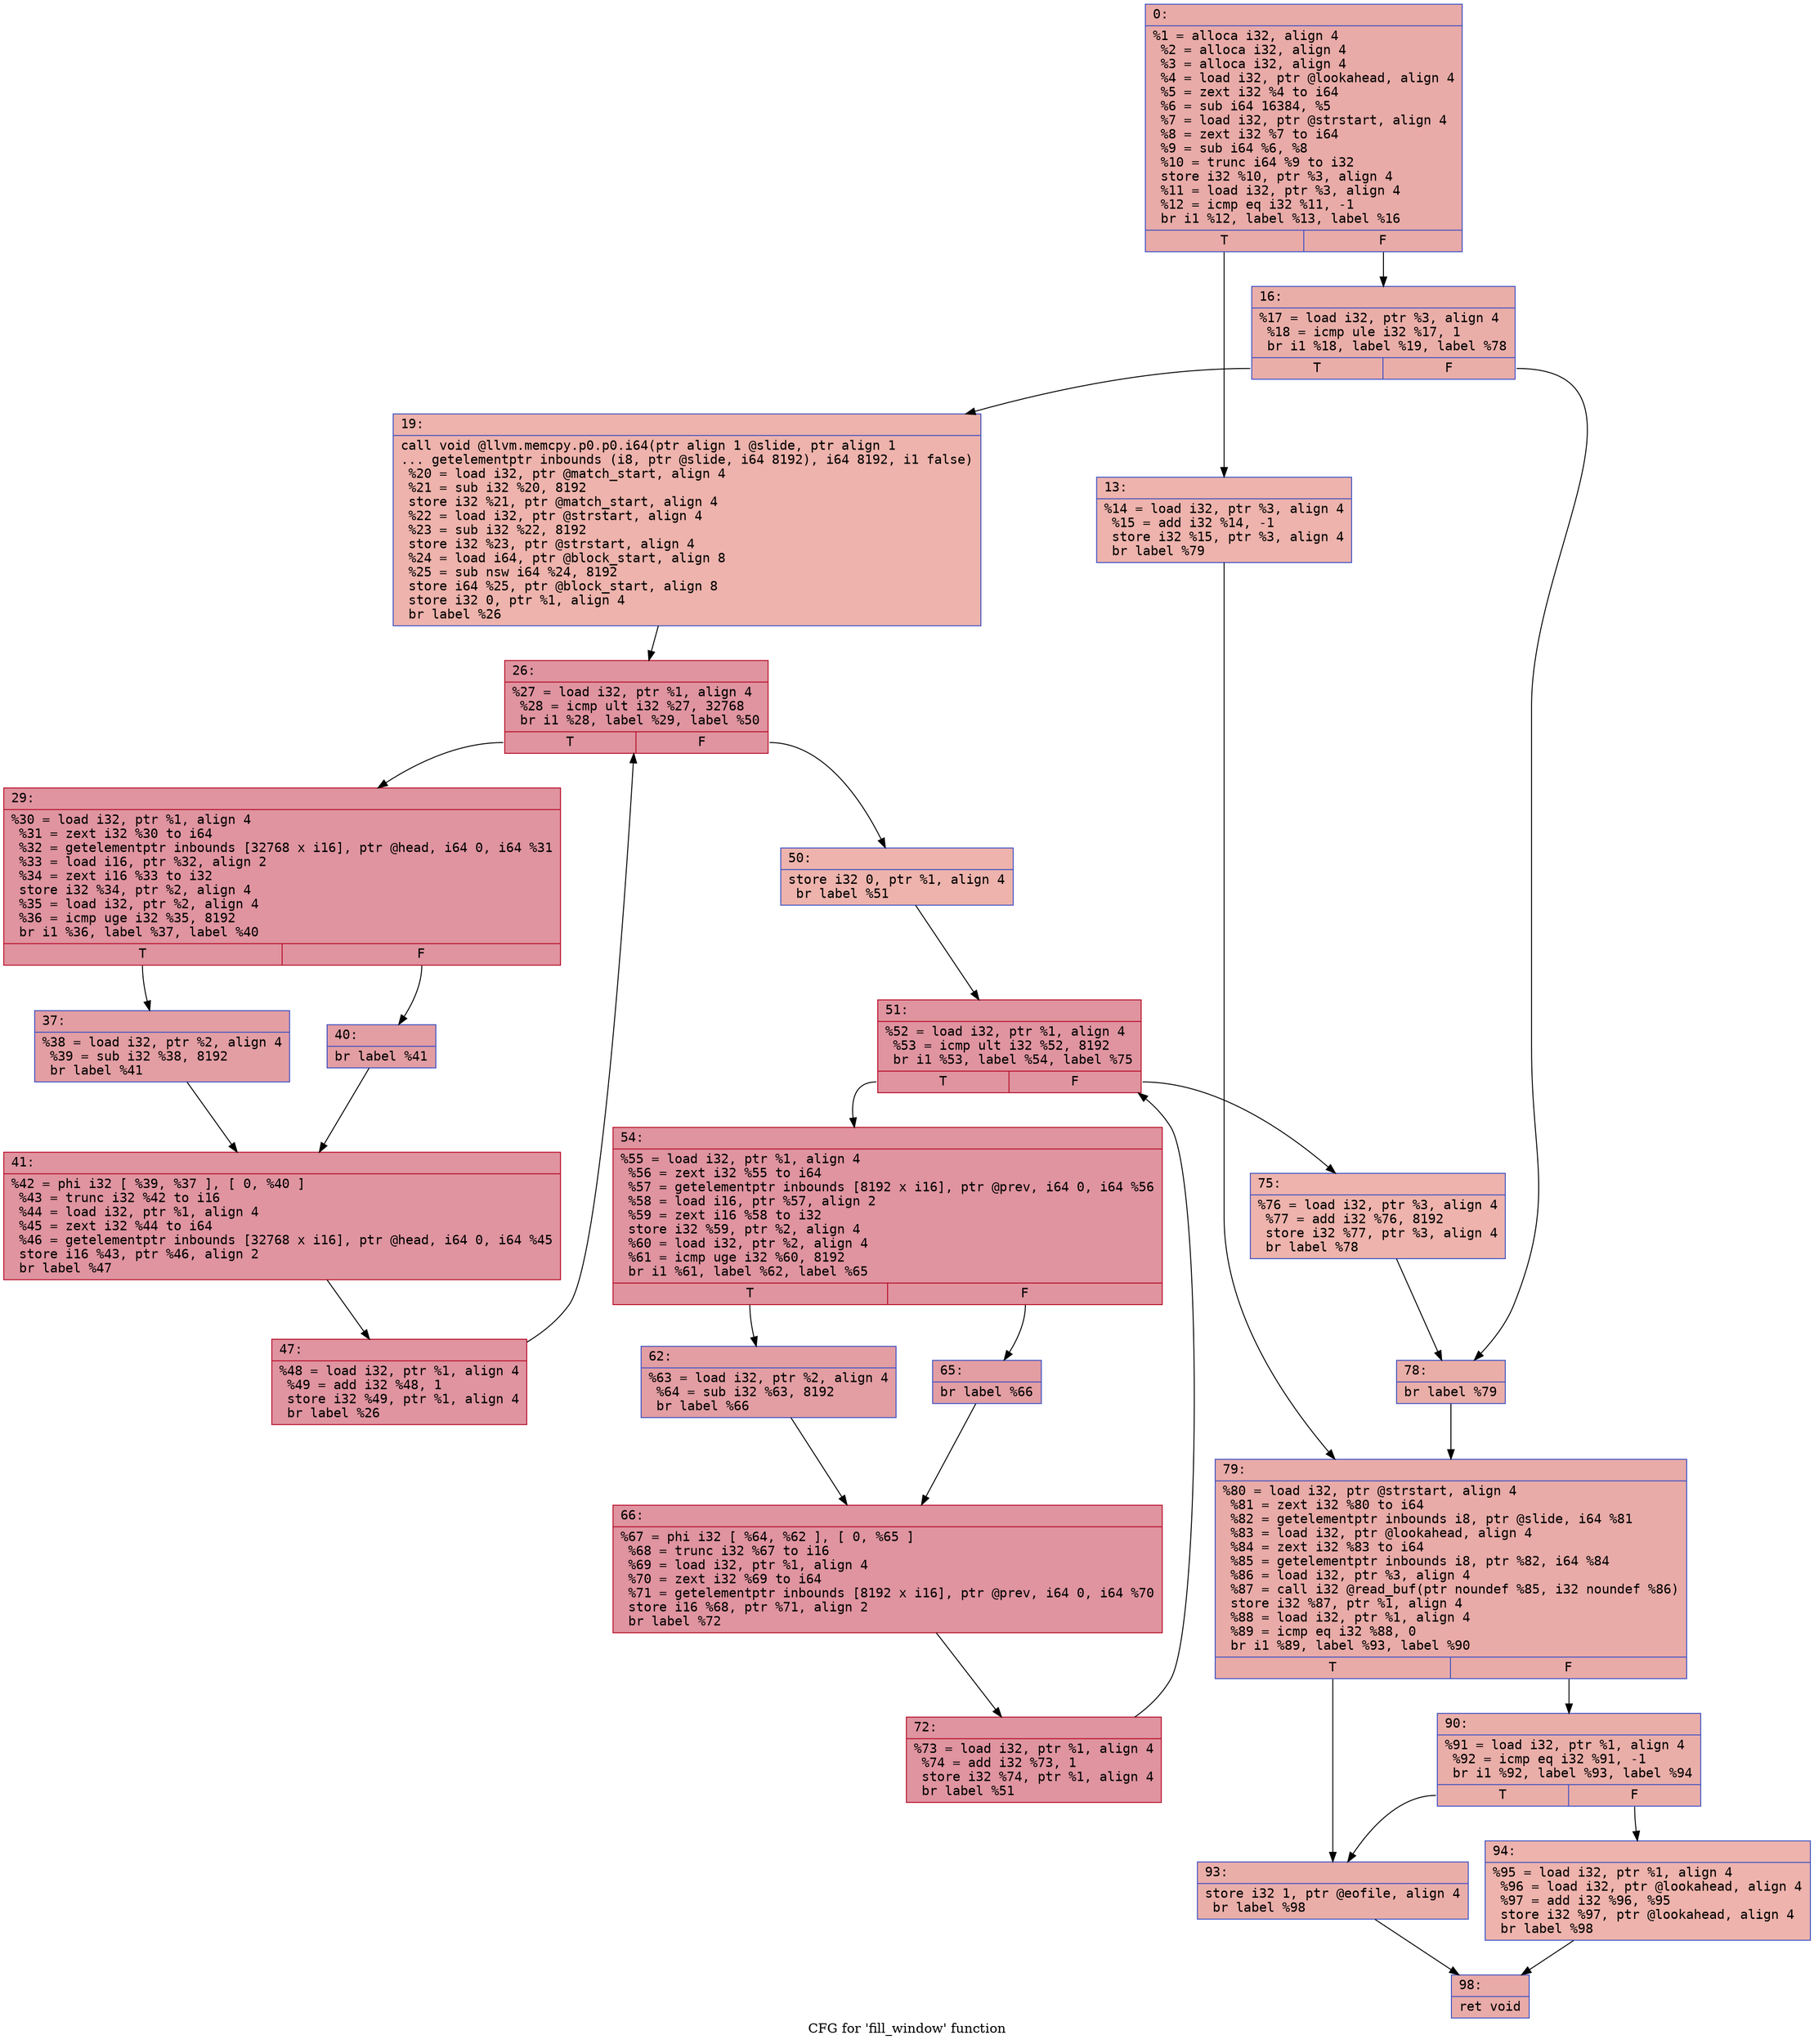 digraph "CFG for 'fill_window' function" {
	label="CFG for 'fill_window' function";

	Node0x60000389e6c0 [shape=record,color="#3d50c3ff", style=filled, fillcolor="#cc403a70" fontname="Courier",label="{0:\l|  %1 = alloca i32, align 4\l  %2 = alloca i32, align 4\l  %3 = alloca i32, align 4\l  %4 = load i32, ptr @lookahead, align 4\l  %5 = zext i32 %4 to i64\l  %6 = sub i64 16384, %5\l  %7 = load i32, ptr @strstart, align 4\l  %8 = zext i32 %7 to i64\l  %9 = sub i64 %6, %8\l  %10 = trunc i64 %9 to i32\l  store i32 %10, ptr %3, align 4\l  %11 = load i32, ptr %3, align 4\l  %12 = icmp eq i32 %11, -1\l  br i1 %12, label %13, label %16\l|{<s0>T|<s1>F}}"];
	Node0x60000389e6c0:s0 -> Node0x60000389e760[tooltip="0 -> 13\nProbability 37.50%" ];
	Node0x60000389e6c0:s1 -> Node0x60000389e7b0[tooltip="0 -> 16\nProbability 62.50%" ];
	Node0x60000389e760 [shape=record,color="#3d50c3ff", style=filled, fillcolor="#d6524470" fontname="Courier",label="{13:\l|  %14 = load i32, ptr %3, align 4\l  %15 = add i32 %14, -1\l  store i32 %15, ptr %3, align 4\l  br label %79\l}"];
	Node0x60000389e760 -> Node0x60000389ed00[tooltip="13 -> 79\nProbability 100.00%" ];
	Node0x60000389e7b0 [shape=record,color="#3d50c3ff", style=filled, fillcolor="#d0473d70" fontname="Courier",label="{16:\l|  %17 = load i32, ptr %3, align 4\l  %18 = icmp ule i32 %17, 1\l  br i1 %18, label %19, label %78\l|{<s0>T|<s1>F}}"];
	Node0x60000389e7b0:s0 -> Node0x60000389e800[tooltip="16 -> 19\nProbability 50.00%" ];
	Node0x60000389e7b0:s1 -> Node0x60000389ecb0[tooltip="16 -> 78\nProbability 50.00%" ];
	Node0x60000389e800 [shape=record,color="#3d50c3ff", style=filled, fillcolor="#d6524470" fontname="Courier",label="{19:\l|  call void @llvm.memcpy.p0.p0.i64(ptr align 1 @slide, ptr align 1\l... getelementptr inbounds (i8, ptr @slide, i64 8192), i64 8192, i1 false)\l  %20 = load i32, ptr @match_start, align 4\l  %21 = sub i32 %20, 8192\l  store i32 %21, ptr @match_start, align 4\l  %22 = load i32, ptr @strstart, align 4\l  %23 = sub i32 %22, 8192\l  store i32 %23, ptr @strstart, align 4\l  %24 = load i64, ptr @block_start, align 8\l  %25 = sub nsw i64 %24, 8192\l  store i64 %25, ptr @block_start, align 8\l  store i32 0, ptr %1, align 4\l  br label %26\l}"];
	Node0x60000389e800 -> Node0x60000389e850[tooltip="19 -> 26\nProbability 100.00%" ];
	Node0x60000389e850 [shape=record,color="#b70d28ff", style=filled, fillcolor="#b70d2870" fontname="Courier",label="{26:\l|  %27 = load i32, ptr %1, align 4\l  %28 = icmp ult i32 %27, 32768\l  br i1 %28, label %29, label %50\l|{<s0>T|<s1>F}}"];
	Node0x60000389e850:s0 -> Node0x60000389e8a0[tooltip="26 -> 29\nProbability 96.88%" ];
	Node0x60000389e850:s1 -> Node0x60000389ea30[tooltip="26 -> 50\nProbability 3.12%" ];
	Node0x60000389e8a0 [shape=record,color="#b70d28ff", style=filled, fillcolor="#b70d2870" fontname="Courier",label="{29:\l|  %30 = load i32, ptr %1, align 4\l  %31 = zext i32 %30 to i64\l  %32 = getelementptr inbounds [32768 x i16], ptr @head, i64 0, i64 %31\l  %33 = load i16, ptr %32, align 2\l  %34 = zext i16 %33 to i32\l  store i32 %34, ptr %2, align 4\l  %35 = load i32, ptr %2, align 4\l  %36 = icmp uge i32 %35, 8192\l  br i1 %36, label %37, label %40\l|{<s0>T|<s1>F}}"];
	Node0x60000389e8a0:s0 -> Node0x60000389e8f0[tooltip="29 -> 37\nProbability 50.00%" ];
	Node0x60000389e8a0:s1 -> Node0x60000389e940[tooltip="29 -> 40\nProbability 50.00%" ];
	Node0x60000389e8f0 [shape=record,color="#3d50c3ff", style=filled, fillcolor="#be242e70" fontname="Courier",label="{37:\l|  %38 = load i32, ptr %2, align 4\l  %39 = sub i32 %38, 8192\l  br label %41\l}"];
	Node0x60000389e8f0 -> Node0x60000389e990[tooltip="37 -> 41\nProbability 100.00%" ];
	Node0x60000389e940 [shape=record,color="#3d50c3ff", style=filled, fillcolor="#be242e70" fontname="Courier",label="{40:\l|  br label %41\l}"];
	Node0x60000389e940 -> Node0x60000389e990[tooltip="40 -> 41\nProbability 100.00%" ];
	Node0x60000389e990 [shape=record,color="#b70d28ff", style=filled, fillcolor="#b70d2870" fontname="Courier",label="{41:\l|  %42 = phi i32 [ %39, %37 ], [ 0, %40 ]\l  %43 = trunc i32 %42 to i16\l  %44 = load i32, ptr %1, align 4\l  %45 = zext i32 %44 to i64\l  %46 = getelementptr inbounds [32768 x i16], ptr @head, i64 0, i64 %45\l  store i16 %43, ptr %46, align 2\l  br label %47\l}"];
	Node0x60000389e990 -> Node0x60000389e9e0[tooltip="41 -> 47\nProbability 100.00%" ];
	Node0x60000389e9e0 [shape=record,color="#b70d28ff", style=filled, fillcolor="#b70d2870" fontname="Courier",label="{47:\l|  %48 = load i32, ptr %1, align 4\l  %49 = add i32 %48, 1\l  store i32 %49, ptr %1, align 4\l  br label %26\l}"];
	Node0x60000389e9e0 -> Node0x60000389e850[tooltip="47 -> 26\nProbability 100.00%" ];
	Node0x60000389ea30 [shape=record,color="#3d50c3ff", style=filled, fillcolor="#d6524470" fontname="Courier",label="{50:\l|  store i32 0, ptr %1, align 4\l  br label %51\l}"];
	Node0x60000389ea30 -> Node0x60000389ea80[tooltip="50 -> 51\nProbability 100.00%" ];
	Node0x60000389ea80 [shape=record,color="#b70d28ff", style=filled, fillcolor="#b70d2870" fontname="Courier",label="{51:\l|  %52 = load i32, ptr %1, align 4\l  %53 = icmp ult i32 %52, 8192\l  br i1 %53, label %54, label %75\l|{<s0>T|<s1>F}}"];
	Node0x60000389ea80:s0 -> Node0x60000389ead0[tooltip="51 -> 54\nProbability 96.88%" ];
	Node0x60000389ea80:s1 -> Node0x60000389ec60[tooltip="51 -> 75\nProbability 3.12%" ];
	Node0x60000389ead0 [shape=record,color="#b70d28ff", style=filled, fillcolor="#b70d2870" fontname="Courier",label="{54:\l|  %55 = load i32, ptr %1, align 4\l  %56 = zext i32 %55 to i64\l  %57 = getelementptr inbounds [8192 x i16], ptr @prev, i64 0, i64 %56\l  %58 = load i16, ptr %57, align 2\l  %59 = zext i16 %58 to i32\l  store i32 %59, ptr %2, align 4\l  %60 = load i32, ptr %2, align 4\l  %61 = icmp uge i32 %60, 8192\l  br i1 %61, label %62, label %65\l|{<s0>T|<s1>F}}"];
	Node0x60000389ead0:s0 -> Node0x60000389eb20[tooltip="54 -> 62\nProbability 50.00%" ];
	Node0x60000389ead0:s1 -> Node0x60000389eb70[tooltip="54 -> 65\nProbability 50.00%" ];
	Node0x60000389eb20 [shape=record,color="#3d50c3ff", style=filled, fillcolor="#be242e70" fontname="Courier",label="{62:\l|  %63 = load i32, ptr %2, align 4\l  %64 = sub i32 %63, 8192\l  br label %66\l}"];
	Node0x60000389eb20 -> Node0x60000389ebc0[tooltip="62 -> 66\nProbability 100.00%" ];
	Node0x60000389eb70 [shape=record,color="#3d50c3ff", style=filled, fillcolor="#be242e70" fontname="Courier",label="{65:\l|  br label %66\l}"];
	Node0x60000389eb70 -> Node0x60000389ebc0[tooltip="65 -> 66\nProbability 100.00%" ];
	Node0x60000389ebc0 [shape=record,color="#b70d28ff", style=filled, fillcolor="#b70d2870" fontname="Courier",label="{66:\l|  %67 = phi i32 [ %64, %62 ], [ 0, %65 ]\l  %68 = trunc i32 %67 to i16\l  %69 = load i32, ptr %1, align 4\l  %70 = zext i32 %69 to i64\l  %71 = getelementptr inbounds [8192 x i16], ptr @prev, i64 0, i64 %70\l  store i16 %68, ptr %71, align 2\l  br label %72\l}"];
	Node0x60000389ebc0 -> Node0x60000389ec10[tooltip="66 -> 72\nProbability 100.00%" ];
	Node0x60000389ec10 [shape=record,color="#b70d28ff", style=filled, fillcolor="#b70d2870" fontname="Courier",label="{72:\l|  %73 = load i32, ptr %1, align 4\l  %74 = add i32 %73, 1\l  store i32 %74, ptr %1, align 4\l  br label %51\l}"];
	Node0x60000389ec10 -> Node0x60000389ea80[tooltip="72 -> 51\nProbability 100.00%" ];
	Node0x60000389ec60 [shape=record,color="#3d50c3ff", style=filled, fillcolor="#d6524470" fontname="Courier",label="{75:\l|  %76 = load i32, ptr %3, align 4\l  %77 = add i32 %76, 8192\l  store i32 %77, ptr %3, align 4\l  br label %78\l}"];
	Node0x60000389ec60 -> Node0x60000389ecb0[tooltip="75 -> 78\nProbability 100.00%" ];
	Node0x60000389ecb0 [shape=record,color="#3d50c3ff", style=filled, fillcolor="#d0473d70" fontname="Courier",label="{78:\l|  br label %79\l}"];
	Node0x60000389ecb0 -> Node0x60000389ed00[tooltip="78 -> 79\nProbability 100.00%" ];
	Node0x60000389ed00 [shape=record,color="#3d50c3ff", style=filled, fillcolor="#cc403a70" fontname="Courier",label="{79:\l|  %80 = load i32, ptr @strstart, align 4\l  %81 = zext i32 %80 to i64\l  %82 = getelementptr inbounds i8, ptr @slide, i64 %81\l  %83 = load i32, ptr @lookahead, align 4\l  %84 = zext i32 %83 to i64\l  %85 = getelementptr inbounds i8, ptr %82, i64 %84\l  %86 = load i32, ptr %3, align 4\l  %87 = call i32 @read_buf(ptr noundef %85, i32 noundef %86)\l  store i32 %87, ptr %1, align 4\l  %88 = load i32, ptr %1, align 4\l  %89 = icmp eq i32 %88, 0\l  br i1 %89, label %93, label %90\l|{<s0>T|<s1>F}}"];
	Node0x60000389ed00:s0 -> Node0x60000389eda0[tooltip="79 -> 93\nProbability 37.50%" ];
	Node0x60000389ed00:s1 -> Node0x60000389ed50[tooltip="79 -> 90\nProbability 62.50%" ];
	Node0x60000389ed50 [shape=record,color="#3d50c3ff", style=filled, fillcolor="#d0473d70" fontname="Courier",label="{90:\l|  %91 = load i32, ptr %1, align 4\l  %92 = icmp eq i32 %91, -1\l  br i1 %92, label %93, label %94\l|{<s0>T|<s1>F}}"];
	Node0x60000389ed50:s0 -> Node0x60000389eda0[tooltip="90 -> 93\nProbability 37.50%" ];
	Node0x60000389ed50:s1 -> Node0x60000389edf0[tooltip="90 -> 94\nProbability 62.50%" ];
	Node0x60000389eda0 [shape=record,color="#3d50c3ff", style=filled, fillcolor="#d0473d70" fontname="Courier",label="{93:\l|  store i32 1, ptr @eofile, align 4\l  br label %98\l}"];
	Node0x60000389eda0 -> Node0x60000389ee40[tooltip="93 -> 98\nProbability 100.00%" ];
	Node0x60000389edf0 [shape=record,color="#3d50c3ff", style=filled, fillcolor="#d6524470" fontname="Courier",label="{94:\l|  %95 = load i32, ptr %1, align 4\l  %96 = load i32, ptr @lookahead, align 4\l  %97 = add i32 %96, %95\l  store i32 %97, ptr @lookahead, align 4\l  br label %98\l}"];
	Node0x60000389edf0 -> Node0x60000389ee40[tooltip="94 -> 98\nProbability 100.00%" ];
	Node0x60000389ee40 [shape=record,color="#3d50c3ff", style=filled, fillcolor="#cc403a70" fontname="Courier",label="{98:\l|  ret void\l}"];
}
